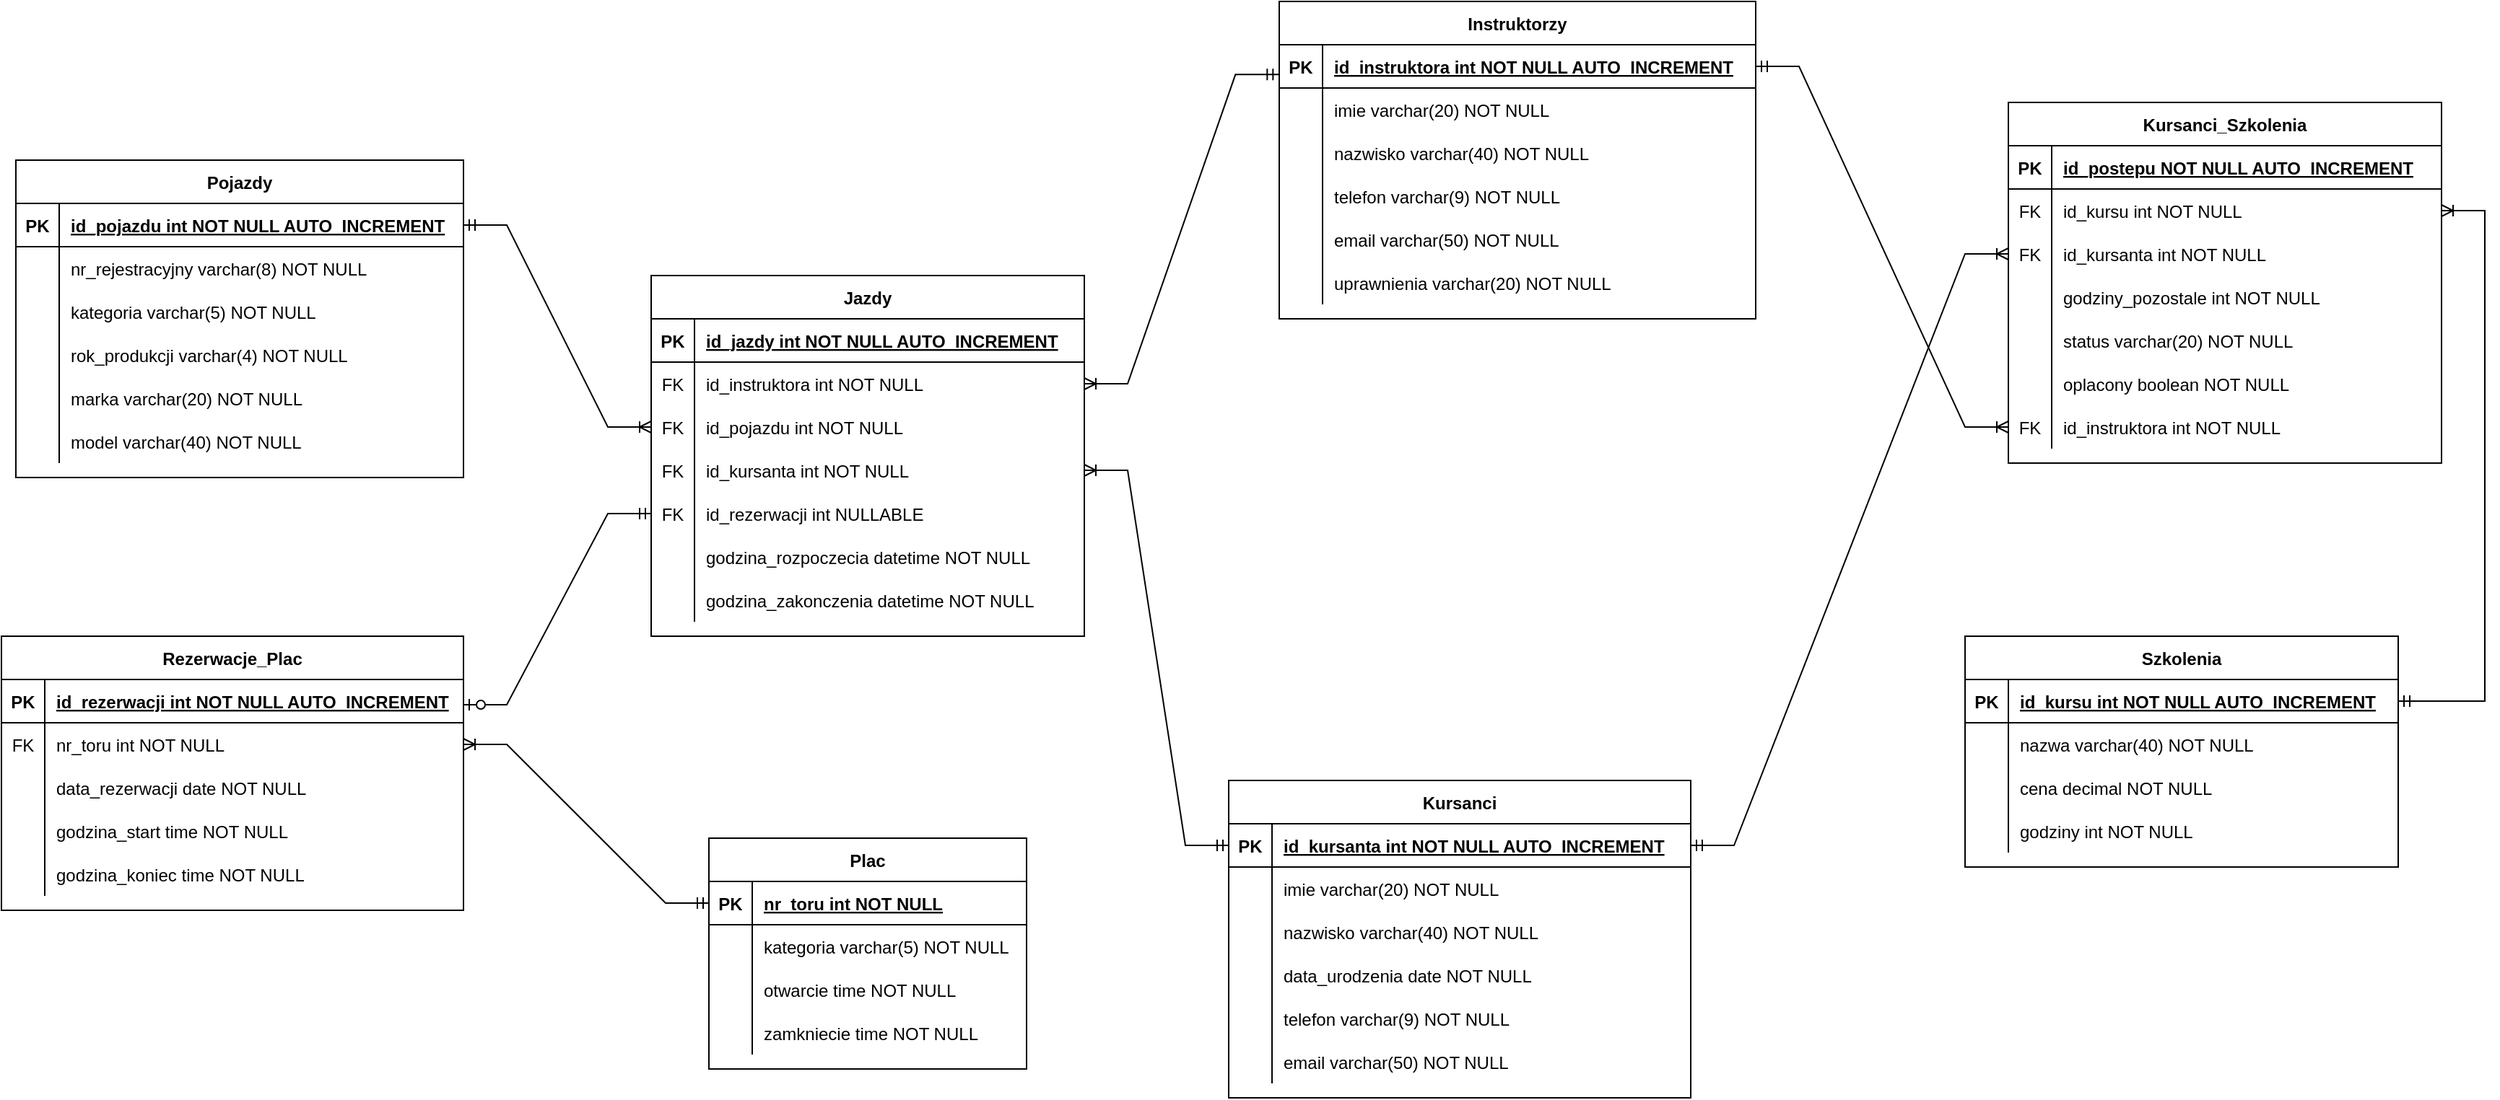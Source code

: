 <mxfile version="24.8.4">
  <diagram id="R2lEEEUBdFMjLlhIrx00" name="Page-1">
    <mxGraphModel dx="1900" dy="558" grid="1" gridSize="10" guides="1" tooltips="1" connect="1" arrows="1" fold="1" page="1" pageScale="1" pageWidth="850" pageHeight="1100" math="0" shadow="0" extFonts="Permanent Marker^https://fonts.googleapis.com/css?family=Permanent+Marker">
      <root>
        <mxCell id="0" />
        <mxCell id="1" parent="0" />
        <mxCell id="C-vyLk0tnHw3VtMMgP7b-23" value="Instruktorzy" style="shape=table;startSize=30;container=1;collapsible=1;childLayout=tableLayout;fixedRows=1;rowLines=0;fontStyle=1;align=center;resizeLast=1;" parent="1" vertex="1">
          <mxGeometry x="235" y="60" width="330" height="220" as="geometry" />
        </mxCell>
        <mxCell id="C-vyLk0tnHw3VtMMgP7b-24" value="" style="shape=partialRectangle;collapsible=0;dropTarget=0;pointerEvents=0;fillColor=none;points=[[0,0.5],[1,0.5]];portConstraint=eastwest;top=0;left=0;right=0;bottom=1;" parent="C-vyLk0tnHw3VtMMgP7b-23" vertex="1">
          <mxGeometry y="30" width="330" height="30" as="geometry" />
        </mxCell>
        <mxCell id="C-vyLk0tnHw3VtMMgP7b-25" value="PK" style="shape=partialRectangle;overflow=hidden;connectable=0;fillColor=none;top=0;left=0;bottom=0;right=0;fontStyle=1;" parent="C-vyLk0tnHw3VtMMgP7b-24" vertex="1">
          <mxGeometry width="30" height="30" as="geometry">
            <mxRectangle width="30" height="30" as="alternateBounds" />
          </mxGeometry>
        </mxCell>
        <mxCell id="C-vyLk0tnHw3VtMMgP7b-26" value="id_instruktora int NOT NULL AUTO_INCREMENT " style="shape=partialRectangle;overflow=hidden;connectable=0;fillColor=none;top=0;left=0;bottom=0;right=0;align=left;spacingLeft=6;fontStyle=5;" parent="C-vyLk0tnHw3VtMMgP7b-24" vertex="1">
          <mxGeometry x="30" width="300" height="30" as="geometry">
            <mxRectangle width="300" height="30" as="alternateBounds" />
          </mxGeometry>
        </mxCell>
        <mxCell id="C-vyLk0tnHw3VtMMgP7b-27" value="" style="shape=partialRectangle;collapsible=0;dropTarget=0;pointerEvents=0;fillColor=none;points=[[0,0.5],[1,0.5]];portConstraint=eastwest;top=0;left=0;right=0;bottom=0;" parent="C-vyLk0tnHw3VtMMgP7b-23" vertex="1">
          <mxGeometry y="60" width="330" height="30" as="geometry" />
        </mxCell>
        <mxCell id="C-vyLk0tnHw3VtMMgP7b-28" value="" style="shape=partialRectangle;overflow=hidden;connectable=0;fillColor=none;top=0;left=0;bottom=0;right=0;" parent="C-vyLk0tnHw3VtMMgP7b-27" vertex="1">
          <mxGeometry width="30" height="30" as="geometry">
            <mxRectangle width="30" height="30" as="alternateBounds" />
          </mxGeometry>
        </mxCell>
        <mxCell id="C-vyLk0tnHw3VtMMgP7b-29" value="imie varchar(20) NOT NULL" style="shape=partialRectangle;overflow=hidden;connectable=0;fillColor=none;top=0;left=0;bottom=0;right=0;align=left;spacingLeft=6;" parent="C-vyLk0tnHw3VtMMgP7b-27" vertex="1">
          <mxGeometry x="30" width="300" height="30" as="geometry">
            <mxRectangle width="300" height="30" as="alternateBounds" />
          </mxGeometry>
        </mxCell>
        <mxCell id="VXs7Pk9CxohiowLtI-xH-1" style="shape=partialRectangle;collapsible=0;dropTarget=0;pointerEvents=0;fillColor=none;points=[[0,0.5],[1,0.5]];portConstraint=eastwest;top=0;left=0;right=0;bottom=0;" parent="C-vyLk0tnHw3VtMMgP7b-23" vertex="1">
          <mxGeometry y="90" width="330" height="30" as="geometry" />
        </mxCell>
        <mxCell id="VXs7Pk9CxohiowLtI-xH-2" style="shape=partialRectangle;overflow=hidden;connectable=0;fillColor=none;top=0;left=0;bottom=0;right=0;" parent="VXs7Pk9CxohiowLtI-xH-1" vertex="1">
          <mxGeometry width="30" height="30" as="geometry">
            <mxRectangle width="30" height="30" as="alternateBounds" />
          </mxGeometry>
        </mxCell>
        <mxCell id="VXs7Pk9CxohiowLtI-xH-3" value="nazwisko varchar(40) NOT NULL" style="shape=partialRectangle;overflow=hidden;connectable=0;fillColor=none;top=0;left=0;bottom=0;right=0;align=left;spacingLeft=6;" parent="VXs7Pk9CxohiowLtI-xH-1" vertex="1">
          <mxGeometry x="30" width="300" height="30" as="geometry">
            <mxRectangle width="300" height="30" as="alternateBounds" />
          </mxGeometry>
        </mxCell>
        <mxCell id="VXs7Pk9CxohiowLtI-xH-4" style="shape=partialRectangle;collapsible=0;dropTarget=0;pointerEvents=0;fillColor=none;points=[[0,0.5],[1,0.5]];portConstraint=eastwest;top=0;left=0;right=0;bottom=0;" parent="C-vyLk0tnHw3VtMMgP7b-23" vertex="1">
          <mxGeometry y="120" width="330" height="30" as="geometry" />
        </mxCell>
        <mxCell id="VXs7Pk9CxohiowLtI-xH-5" style="shape=partialRectangle;overflow=hidden;connectable=0;fillColor=none;top=0;left=0;bottom=0;right=0;" parent="VXs7Pk9CxohiowLtI-xH-4" vertex="1">
          <mxGeometry width="30" height="30" as="geometry">
            <mxRectangle width="30" height="30" as="alternateBounds" />
          </mxGeometry>
        </mxCell>
        <mxCell id="VXs7Pk9CxohiowLtI-xH-6" value="telefon varchar(9) NOT NULL" style="shape=partialRectangle;overflow=hidden;connectable=0;fillColor=none;top=0;left=0;bottom=0;right=0;align=left;spacingLeft=6;" parent="VXs7Pk9CxohiowLtI-xH-4" vertex="1">
          <mxGeometry x="30" width="300" height="30" as="geometry">
            <mxRectangle width="300" height="30" as="alternateBounds" />
          </mxGeometry>
        </mxCell>
        <mxCell id="VXs7Pk9CxohiowLtI-xH-7" style="shape=partialRectangle;collapsible=0;dropTarget=0;pointerEvents=0;fillColor=none;points=[[0,0.5],[1,0.5]];portConstraint=eastwest;top=0;left=0;right=0;bottom=0;" parent="C-vyLk0tnHw3VtMMgP7b-23" vertex="1">
          <mxGeometry y="150" width="330" height="30" as="geometry" />
        </mxCell>
        <mxCell id="VXs7Pk9CxohiowLtI-xH-8" style="shape=partialRectangle;overflow=hidden;connectable=0;fillColor=none;top=0;left=0;bottom=0;right=0;" parent="VXs7Pk9CxohiowLtI-xH-7" vertex="1">
          <mxGeometry width="30" height="30" as="geometry">
            <mxRectangle width="30" height="30" as="alternateBounds" />
          </mxGeometry>
        </mxCell>
        <mxCell id="VXs7Pk9CxohiowLtI-xH-9" value="email varchar(50) NOT NULL" style="shape=partialRectangle;overflow=hidden;connectable=0;fillColor=none;top=0;left=0;bottom=0;right=0;align=left;spacingLeft=6;" parent="VXs7Pk9CxohiowLtI-xH-7" vertex="1">
          <mxGeometry x="30" width="300" height="30" as="geometry">
            <mxRectangle width="300" height="30" as="alternateBounds" />
          </mxGeometry>
        </mxCell>
        <mxCell id="VXs7Pk9CxohiowLtI-xH-10" style="shape=partialRectangle;collapsible=0;dropTarget=0;pointerEvents=0;fillColor=none;points=[[0,0.5],[1,0.5]];portConstraint=eastwest;top=0;left=0;right=0;bottom=0;" parent="C-vyLk0tnHw3VtMMgP7b-23" vertex="1">
          <mxGeometry y="180" width="330" height="30" as="geometry" />
        </mxCell>
        <mxCell id="VXs7Pk9CxohiowLtI-xH-11" style="shape=partialRectangle;overflow=hidden;connectable=0;fillColor=none;top=0;left=0;bottom=0;right=0;" parent="VXs7Pk9CxohiowLtI-xH-10" vertex="1">
          <mxGeometry width="30" height="30" as="geometry">
            <mxRectangle width="30" height="30" as="alternateBounds" />
          </mxGeometry>
        </mxCell>
        <mxCell id="VXs7Pk9CxohiowLtI-xH-12" value="uprawnienia varchar(20) NOT NULL" style="shape=partialRectangle;overflow=hidden;connectable=0;fillColor=none;top=0;left=0;bottom=0;right=0;align=left;spacingLeft=6;" parent="VXs7Pk9CxohiowLtI-xH-10" vertex="1">
          <mxGeometry x="30" width="300" height="30" as="geometry">
            <mxRectangle width="300" height="30" as="alternateBounds" />
          </mxGeometry>
        </mxCell>
        <mxCell id="VXs7Pk9CxohiowLtI-xH-16" value="Kursanci" style="shape=table;startSize=30;container=1;collapsible=1;childLayout=tableLayout;fixedRows=1;rowLines=0;fontStyle=1;align=center;resizeLast=1;" parent="1" vertex="1">
          <mxGeometry x="200" y="600" width="320" height="220" as="geometry" />
        </mxCell>
        <mxCell id="VXs7Pk9CxohiowLtI-xH-17" value="" style="shape=partialRectangle;collapsible=0;dropTarget=0;pointerEvents=0;fillColor=none;points=[[0,0.5],[1,0.5]];portConstraint=eastwest;top=0;left=0;right=0;bottom=1;" parent="VXs7Pk9CxohiowLtI-xH-16" vertex="1">
          <mxGeometry y="30" width="320" height="30" as="geometry" />
        </mxCell>
        <mxCell id="VXs7Pk9CxohiowLtI-xH-18" value="PK" style="shape=partialRectangle;overflow=hidden;connectable=0;fillColor=none;top=0;left=0;bottom=0;right=0;fontStyle=1;" parent="VXs7Pk9CxohiowLtI-xH-17" vertex="1">
          <mxGeometry width="30" height="30" as="geometry">
            <mxRectangle width="30" height="30" as="alternateBounds" />
          </mxGeometry>
        </mxCell>
        <mxCell id="VXs7Pk9CxohiowLtI-xH-19" value="id_kursanta int NOT NULL AUTO_INCREMENT " style="shape=partialRectangle;overflow=hidden;connectable=0;fillColor=none;top=0;left=0;bottom=0;right=0;align=left;spacingLeft=6;fontStyle=5;" parent="VXs7Pk9CxohiowLtI-xH-17" vertex="1">
          <mxGeometry x="30" width="290" height="30" as="geometry">
            <mxRectangle width="290" height="30" as="alternateBounds" />
          </mxGeometry>
        </mxCell>
        <mxCell id="VXs7Pk9CxohiowLtI-xH-20" value="" style="shape=partialRectangle;collapsible=0;dropTarget=0;pointerEvents=0;fillColor=none;points=[[0,0.5],[1,0.5]];portConstraint=eastwest;top=0;left=0;right=0;bottom=0;" parent="VXs7Pk9CxohiowLtI-xH-16" vertex="1">
          <mxGeometry y="60" width="320" height="30" as="geometry" />
        </mxCell>
        <mxCell id="VXs7Pk9CxohiowLtI-xH-21" value="" style="shape=partialRectangle;overflow=hidden;connectable=0;fillColor=none;top=0;left=0;bottom=0;right=0;" parent="VXs7Pk9CxohiowLtI-xH-20" vertex="1">
          <mxGeometry width="30" height="30" as="geometry">
            <mxRectangle width="30" height="30" as="alternateBounds" />
          </mxGeometry>
        </mxCell>
        <mxCell id="VXs7Pk9CxohiowLtI-xH-22" value="imie varchar(20) NOT NULL" style="shape=partialRectangle;overflow=hidden;connectable=0;fillColor=none;top=0;left=0;bottom=0;right=0;align=left;spacingLeft=6;" parent="VXs7Pk9CxohiowLtI-xH-20" vertex="1">
          <mxGeometry x="30" width="290" height="30" as="geometry">
            <mxRectangle width="290" height="30" as="alternateBounds" />
          </mxGeometry>
        </mxCell>
        <mxCell id="VXs7Pk9CxohiowLtI-xH-23" style="shape=partialRectangle;collapsible=0;dropTarget=0;pointerEvents=0;fillColor=none;points=[[0,0.5],[1,0.5]];portConstraint=eastwest;top=0;left=0;right=0;bottom=0;" parent="VXs7Pk9CxohiowLtI-xH-16" vertex="1">
          <mxGeometry y="90" width="320" height="30" as="geometry" />
        </mxCell>
        <mxCell id="VXs7Pk9CxohiowLtI-xH-24" style="shape=partialRectangle;overflow=hidden;connectable=0;fillColor=none;top=0;left=0;bottom=0;right=0;" parent="VXs7Pk9CxohiowLtI-xH-23" vertex="1">
          <mxGeometry width="30" height="30" as="geometry">
            <mxRectangle width="30" height="30" as="alternateBounds" />
          </mxGeometry>
        </mxCell>
        <mxCell id="VXs7Pk9CxohiowLtI-xH-25" value="nazwisko varchar(40) NOT NULL" style="shape=partialRectangle;overflow=hidden;connectable=0;fillColor=none;top=0;left=0;bottom=0;right=0;align=left;spacingLeft=6;" parent="VXs7Pk9CxohiowLtI-xH-23" vertex="1">
          <mxGeometry x="30" width="290" height="30" as="geometry">
            <mxRectangle width="290" height="30" as="alternateBounds" />
          </mxGeometry>
        </mxCell>
        <mxCell id="VXs7Pk9CxohiowLtI-xH-26" style="shape=partialRectangle;collapsible=0;dropTarget=0;pointerEvents=0;fillColor=none;points=[[0,0.5],[1,0.5]];portConstraint=eastwest;top=0;left=0;right=0;bottom=0;" parent="VXs7Pk9CxohiowLtI-xH-16" vertex="1">
          <mxGeometry y="120" width="320" height="30" as="geometry" />
        </mxCell>
        <mxCell id="VXs7Pk9CxohiowLtI-xH-27" style="shape=partialRectangle;overflow=hidden;connectable=0;fillColor=none;top=0;left=0;bottom=0;right=0;" parent="VXs7Pk9CxohiowLtI-xH-26" vertex="1">
          <mxGeometry width="30" height="30" as="geometry">
            <mxRectangle width="30" height="30" as="alternateBounds" />
          </mxGeometry>
        </mxCell>
        <mxCell id="VXs7Pk9CxohiowLtI-xH-28" value="data_urodzenia date NOT NULL" style="shape=partialRectangle;overflow=hidden;connectable=0;fillColor=none;top=0;left=0;bottom=0;right=0;align=left;spacingLeft=6;" parent="VXs7Pk9CxohiowLtI-xH-26" vertex="1">
          <mxGeometry x="30" width="290" height="30" as="geometry">
            <mxRectangle width="290" height="30" as="alternateBounds" />
          </mxGeometry>
        </mxCell>
        <mxCell id="VXs7Pk9CxohiowLtI-xH-29" style="shape=partialRectangle;collapsible=0;dropTarget=0;pointerEvents=0;fillColor=none;points=[[0,0.5],[1,0.5]];portConstraint=eastwest;top=0;left=0;right=0;bottom=0;" parent="VXs7Pk9CxohiowLtI-xH-16" vertex="1">
          <mxGeometry y="150" width="320" height="30" as="geometry" />
        </mxCell>
        <mxCell id="VXs7Pk9CxohiowLtI-xH-30" style="shape=partialRectangle;overflow=hidden;connectable=0;fillColor=none;top=0;left=0;bottom=0;right=0;" parent="VXs7Pk9CxohiowLtI-xH-29" vertex="1">
          <mxGeometry width="30" height="30" as="geometry">
            <mxRectangle width="30" height="30" as="alternateBounds" />
          </mxGeometry>
        </mxCell>
        <mxCell id="VXs7Pk9CxohiowLtI-xH-31" value="telefon varchar(9) NOT NULL" style="shape=partialRectangle;overflow=hidden;connectable=0;fillColor=none;top=0;left=0;bottom=0;right=0;align=left;spacingLeft=6;" parent="VXs7Pk9CxohiowLtI-xH-29" vertex="1">
          <mxGeometry x="30" width="290" height="30" as="geometry">
            <mxRectangle width="290" height="30" as="alternateBounds" />
          </mxGeometry>
        </mxCell>
        <mxCell id="VXs7Pk9CxohiowLtI-xH-32" style="shape=partialRectangle;collapsible=0;dropTarget=0;pointerEvents=0;fillColor=none;points=[[0,0.5],[1,0.5]];portConstraint=eastwest;top=0;left=0;right=0;bottom=0;" parent="VXs7Pk9CxohiowLtI-xH-16" vertex="1">
          <mxGeometry y="180" width="320" height="30" as="geometry" />
        </mxCell>
        <mxCell id="VXs7Pk9CxohiowLtI-xH-33" style="shape=partialRectangle;overflow=hidden;connectable=0;fillColor=none;top=0;left=0;bottom=0;right=0;" parent="VXs7Pk9CxohiowLtI-xH-32" vertex="1">
          <mxGeometry width="30" height="30" as="geometry">
            <mxRectangle width="30" height="30" as="alternateBounds" />
          </mxGeometry>
        </mxCell>
        <mxCell id="VXs7Pk9CxohiowLtI-xH-34" value="email varchar(50) NOT NULL" style="shape=partialRectangle;overflow=hidden;connectable=0;fillColor=none;top=0;left=0;bottom=0;right=0;align=left;spacingLeft=6;" parent="VXs7Pk9CxohiowLtI-xH-32" vertex="1">
          <mxGeometry x="30" width="290" height="30" as="geometry">
            <mxRectangle width="290" height="30" as="alternateBounds" />
          </mxGeometry>
        </mxCell>
        <mxCell id="VXs7Pk9CxohiowLtI-xH-35" value="Pojazdy" style="shape=table;startSize=30;container=1;collapsible=1;childLayout=tableLayout;fixedRows=1;rowLines=0;fontStyle=1;align=center;resizeLast=1;" parent="1" vertex="1">
          <mxGeometry x="-640" y="170" width="310" height="220" as="geometry" />
        </mxCell>
        <mxCell id="VXs7Pk9CxohiowLtI-xH-36" value="" style="shape=partialRectangle;collapsible=0;dropTarget=0;pointerEvents=0;fillColor=none;points=[[0,0.5],[1,0.5]];portConstraint=eastwest;top=0;left=0;right=0;bottom=1;" parent="VXs7Pk9CxohiowLtI-xH-35" vertex="1">
          <mxGeometry y="30" width="310" height="30" as="geometry" />
        </mxCell>
        <mxCell id="VXs7Pk9CxohiowLtI-xH-37" value="PK" style="shape=partialRectangle;overflow=hidden;connectable=0;fillColor=none;top=0;left=0;bottom=0;right=0;fontStyle=1;" parent="VXs7Pk9CxohiowLtI-xH-36" vertex="1">
          <mxGeometry width="30" height="30" as="geometry">
            <mxRectangle width="30" height="30" as="alternateBounds" />
          </mxGeometry>
        </mxCell>
        <mxCell id="VXs7Pk9CxohiowLtI-xH-38" value="id_pojazdu int NOT NULL AUTO_INCREMENT " style="shape=partialRectangle;overflow=hidden;connectable=0;fillColor=none;top=0;left=0;bottom=0;right=0;align=left;spacingLeft=6;fontStyle=5;" parent="VXs7Pk9CxohiowLtI-xH-36" vertex="1">
          <mxGeometry x="30" width="280" height="30" as="geometry">
            <mxRectangle width="280" height="30" as="alternateBounds" />
          </mxGeometry>
        </mxCell>
        <mxCell id="VXs7Pk9CxohiowLtI-xH-39" value="" style="shape=partialRectangle;collapsible=0;dropTarget=0;pointerEvents=0;fillColor=none;points=[[0,0.5],[1,0.5]];portConstraint=eastwest;top=0;left=0;right=0;bottom=0;" parent="VXs7Pk9CxohiowLtI-xH-35" vertex="1">
          <mxGeometry y="60" width="310" height="30" as="geometry" />
        </mxCell>
        <mxCell id="VXs7Pk9CxohiowLtI-xH-40" value="" style="shape=partialRectangle;overflow=hidden;connectable=0;fillColor=none;top=0;left=0;bottom=0;right=0;" parent="VXs7Pk9CxohiowLtI-xH-39" vertex="1">
          <mxGeometry width="30" height="30" as="geometry">
            <mxRectangle width="30" height="30" as="alternateBounds" />
          </mxGeometry>
        </mxCell>
        <mxCell id="VXs7Pk9CxohiowLtI-xH-41" value="nr_rejestracyjny varchar(8) NOT NULL" style="shape=partialRectangle;overflow=hidden;connectable=0;fillColor=none;top=0;left=0;bottom=0;right=0;align=left;spacingLeft=6;" parent="VXs7Pk9CxohiowLtI-xH-39" vertex="1">
          <mxGeometry x="30" width="280" height="30" as="geometry">
            <mxRectangle width="280" height="30" as="alternateBounds" />
          </mxGeometry>
        </mxCell>
        <mxCell id="VXs7Pk9CxohiowLtI-xH-42" style="shape=partialRectangle;collapsible=0;dropTarget=0;pointerEvents=0;fillColor=none;points=[[0,0.5],[1,0.5]];portConstraint=eastwest;top=0;left=0;right=0;bottom=0;" parent="VXs7Pk9CxohiowLtI-xH-35" vertex="1">
          <mxGeometry y="90" width="310" height="30" as="geometry" />
        </mxCell>
        <mxCell id="VXs7Pk9CxohiowLtI-xH-43" style="shape=partialRectangle;overflow=hidden;connectable=0;fillColor=none;top=0;left=0;bottom=0;right=0;" parent="VXs7Pk9CxohiowLtI-xH-42" vertex="1">
          <mxGeometry width="30" height="30" as="geometry">
            <mxRectangle width="30" height="30" as="alternateBounds" />
          </mxGeometry>
        </mxCell>
        <mxCell id="VXs7Pk9CxohiowLtI-xH-44" value="kategoria varchar(5) NOT NULL" style="shape=partialRectangle;overflow=hidden;connectable=0;fillColor=none;top=0;left=0;bottom=0;right=0;align=left;spacingLeft=6;" parent="VXs7Pk9CxohiowLtI-xH-42" vertex="1">
          <mxGeometry x="30" width="280" height="30" as="geometry">
            <mxRectangle width="280" height="30" as="alternateBounds" />
          </mxGeometry>
        </mxCell>
        <mxCell id="VXs7Pk9CxohiowLtI-xH-45" style="shape=partialRectangle;collapsible=0;dropTarget=0;pointerEvents=0;fillColor=none;points=[[0,0.5],[1,0.5]];portConstraint=eastwest;top=0;left=0;right=0;bottom=0;" parent="VXs7Pk9CxohiowLtI-xH-35" vertex="1">
          <mxGeometry y="120" width="310" height="30" as="geometry" />
        </mxCell>
        <mxCell id="VXs7Pk9CxohiowLtI-xH-46" style="shape=partialRectangle;overflow=hidden;connectable=0;fillColor=none;top=0;left=0;bottom=0;right=0;" parent="VXs7Pk9CxohiowLtI-xH-45" vertex="1">
          <mxGeometry width="30" height="30" as="geometry">
            <mxRectangle width="30" height="30" as="alternateBounds" />
          </mxGeometry>
        </mxCell>
        <mxCell id="VXs7Pk9CxohiowLtI-xH-47" value="rok_produkcji varchar(4) NOT NULL" style="shape=partialRectangle;overflow=hidden;connectable=0;fillColor=none;top=0;left=0;bottom=0;right=0;align=left;spacingLeft=6;" parent="VXs7Pk9CxohiowLtI-xH-45" vertex="1">
          <mxGeometry x="30" width="280" height="30" as="geometry">
            <mxRectangle width="280" height="30" as="alternateBounds" />
          </mxGeometry>
        </mxCell>
        <mxCell id="VXs7Pk9CxohiowLtI-xH-48" style="shape=partialRectangle;collapsible=0;dropTarget=0;pointerEvents=0;fillColor=none;points=[[0,0.5],[1,0.5]];portConstraint=eastwest;top=0;left=0;right=0;bottom=0;" parent="VXs7Pk9CxohiowLtI-xH-35" vertex="1">
          <mxGeometry y="150" width="310" height="30" as="geometry" />
        </mxCell>
        <mxCell id="VXs7Pk9CxohiowLtI-xH-49" style="shape=partialRectangle;overflow=hidden;connectable=0;fillColor=none;top=0;left=0;bottom=0;right=0;" parent="VXs7Pk9CxohiowLtI-xH-48" vertex="1">
          <mxGeometry width="30" height="30" as="geometry">
            <mxRectangle width="30" height="30" as="alternateBounds" />
          </mxGeometry>
        </mxCell>
        <mxCell id="VXs7Pk9CxohiowLtI-xH-50" value="marka varchar(20) NOT NULL" style="shape=partialRectangle;overflow=hidden;connectable=0;fillColor=none;top=0;left=0;bottom=0;right=0;align=left;spacingLeft=6;" parent="VXs7Pk9CxohiowLtI-xH-48" vertex="1">
          <mxGeometry x="30" width="280" height="30" as="geometry">
            <mxRectangle width="280" height="30" as="alternateBounds" />
          </mxGeometry>
        </mxCell>
        <mxCell id="VXs7Pk9CxohiowLtI-xH-51" style="shape=partialRectangle;collapsible=0;dropTarget=0;pointerEvents=0;fillColor=none;points=[[0,0.5],[1,0.5]];portConstraint=eastwest;top=0;left=0;right=0;bottom=0;" parent="VXs7Pk9CxohiowLtI-xH-35" vertex="1">
          <mxGeometry y="180" width="310" height="30" as="geometry" />
        </mxCell>
        <mxCell id="VXs7Pk9CxohiowLtI-xH-52" style="shape=partialRectangle;overflow=hidden;connectable=0;fillColor=none;top=0;left=0;bottom=0;right=0;" parent="VXs7Pk9CxohiowLtI-xH-51" vertex="1">
          <mxGeometry width="30" height="30" as="geometry">
            <mxRectangle width="30" height="30" as="alternateBounds" />
          </mxGeometry>
        </mxCell>
        <mxCell id="VXs7Pk9CxohiowLtI-xH-53" value="model varchar(40) NOT NULL" style="shape=partialRectangle;overflow=hidden;connectable=0;fillColor=none;top=0;left=0;bottom=0;right=0;align=left;spacingLeft=6;" parent="VXs7Pk9CxohiowLtI-xH-51" vertex="1">
          <mxGeometry x="30" width="280" height="30" as="geometry">
            <mxRectangle width="280" height="30" as="alternateBounds" />
          </mxGeometry>
        </mxCell>
        <mxCell id="VXs7Pk9CxohiowLtI-xH-54" value="Plac" style="shape=table;startSize=30;container=1;collapsible=1;childLayout=tableLayout;fixedRows=1;rowLines=0;fontStyle=1;align=center;resizeLast=1;" parent="1" vertex="1">
          <mxGeometry x="-160" y="640" width="220" height="160" as="geometry" />
        </mxCell>
        <mxCell id="VXs7Pk9CxohiowLtI-xH-55" value="" style="shape=partialRectangle;collapsible=0;dropTarget=0;pointerEvents=0;fillColor=none;points=[[0,0.5],[1,0.5]];portConstraint=eastwest;top=0;left=0;right=0;bottom=1;" parent="VXs7Pk9CxohiowLtI-xH-54" vertex="1">
          <mxGeometry y="30" width="220" height="30" as="geometry" />
        </mxCell>
        <mxCell id="VXs7Pk9CxohiowLtI-xH-56" value="PK" style="shape=partialRectangle;overflow=hidden;connectable=0;fillColor=none;top=0;left=0;bottom=0;right=0;fontStyle=1;" parent="VXs7Pk9CxohiowLtI-xH-55" vertex="1">
          <mxGeometry width="30" height="30" as="geometry">
            <mxRectangle width="30" height="30" as="alternateBounds" />
          </mxGeometry>
        </mxCell>
        <mxCell id="VXs7Pk9CxohiowLtI-xH-57" value="nr_toru int NOT NULL" style="shape=partialRectangle;overflow=hidden;connectable=0;fillColor=none;top=0;left=0;bottom=0;right=0;align=left;spacingLeft=6;fontStyle=5;" parent="VXs7Pk9CxohiowLtI-xH-55" vertex="1">
          <mxGeometry x="30" width="190" height="30" as="geometry">
            <mxRectangle width="190" height="30" as="alternateBounds" />
          </mxGeometry>
        </mxCell>
        <mxCell id="VXs7Pk9CxohiowLtI-xH-58" value="" style="shape=partialRectangle;collapsible=0;dropTarget=0;pointerEvents=0;fillColor=none;points=[[0,0.5],[1,0.5]];portConstraint=eastwest;top=0;left=0;right=0;bottom=0;" parent="VXs7Pk9CxohiowLtI-xH-54" vertex="1">
          <mxGeometry y="60" width="220" height="30" as="geometry" />
        </mxCell>
        <mxCell id="VXs7Pk9CxohiowLtI-xH-59" value="" style="shape=partialRectangle;overflow=hidden;connectable=0;fillColor=none;top=0;left=0;bottom=0;right=0;" parent="VXs7Pk9CxohiowLtI-xH-58" vertex="1">
          <mxGeometry width="30" height="30" as="geometry">
            <mxRectangle width="30" height="30" as="alternateBounds" />
          </mxGeometry>
        </mxCell>
        <mxCell id="VXs7Pk9CxohiowLtI-xH-60" value="kategoria varchar(5) NOT NULL" style="shape=partialRectangle;overflow=hidden;connectable=0;fillColor=none;top=0;left=0;bottom=0;right=0;align=left;spacingLeft=6;" parent="VXs7Pk9CxohiowLtI-xH-58" vertex="1">
          <mxGeometry x="30" width="190" height="30" as="geometry">
            <mxRectangle width="190" height="30" as="alternateBounds" />
          </mxGeometry>
        </mxCell>
        <mxCell id="VXs7Pk9CxohiowLtI-xH-61" style="shape=partialRectangle;collapsible=0;dropTarget=0;pointerEvents=0;fillColor=none;points=[[0,0.5],[1,0.5]];portConstraint=eastwest;top=0;left=0;right=0;bottom=0;" parent="VXs7Pk9CxohiowLtI-xH-54" vertex="1">
          <mxGeometry y="90" width="220" height="30" as="geometry" />
        </mxCell>
        <mxCell id="VXs7Pk9CxohiowLtI-xH-62" style="shape=partialRectangle;overflow=hidden;connectable=0;fillColor=none;top=0;left=0;bottom=0;right=0;" parent="VXs7Pk9CxohiowLtI-xH-61" vertex="1">
          <mxGeometry width="30" height="30" as="geometry">
            <mxRectangle width="30" height="30" as="alternateBounds" />
          </mxGeometry>
        </mxCell>
        <mxCell id="VXs7Pk9CxohiowLtI-xH-63" value="otwarcie time NOT NULL" style="shape=partialRectangle;overflow=hidden;connectable=0;fillColor=none;top=0;left=0;bottom=0;right=0;align=left;spacingLeft=6;" parent="VXs7Pk9CxohiowLtI-xH-61" vertex="1">
          <mxGeometry x="30" width="190" height="30" as="geometry">
            <mxRectangle width="190" height="30" as="alternateBounds" />
          </mxGeometry>
        </mxCell>
        <mxCell id="VXs7Pk9CxohiowLtI-xH-64" style="shape=partialRectangle;collapsible=0;dropTarget=0;pointerEvents=0;fillColor=none;points=[[0,0.5],[1,0.5]];portConstraint=eastwest;top=0;left=0;right=0;bottom=0;" parent="VXs7Pk9CxohiowLtI-xH-54" vertex="1">
          <mxGeometry y="120" width="220" height="30" as="geometry" />
        </mxCell>
        <mxCell id="VXs7Pk9CxohiowLtI-xH-65" style="shape=partialRectangle;overflow=hidden;connectable=0;fillColor=none;top=0;left=0;bottom=0;right=0;" parent="VXs7Pk9CxohiowLtI-xH-64" vertex="1">
          <mxGeometry width="30" height="30" as="geometry">
            <mxRectangle width="30" height="30" as="alternateBounds" />
          </mxGeometry>
        </mxCell>
        <mxCell id="VXs7Pk9CxohiowLtI-xH-66" value="zamkniecie time NOT NULL" style="shape=partialRectangle;overflow=hidden;connectable=0;fillColor=none;top=0;left=0;bottom=0;right=0;align=left;spacingLeft=6;" parent="VXs7Pk9CxohiowLtI-xH-64" vertex="1">
          <mxGeometry x="30" width="190" height="30" as="geometry">
            <mxRectangle width="190" height="30" as="alternateBounds" />
          </mxGeometry>
        </mxCell>
        <mxCell id="VXs7Pk9CxohiowLtI-xH-73" value="Szkolenia" style="shape=table;startSize=30;container=1;collapsible=1;childLayout=tableLayout;fixedRows=1;rowLines=0;fontStyle=1;align=center;resizeLast=1;" parent="1" vertex="1">
          <mxGeometry x="710" y="500" width="300" height="160" as="geometry" />
        </mxCell>
        <mxCell id="VXs7Pk9CxohiowLtI-xH-74" value="" style="shape=partialRectangle;collapsible=0;dropTarget=0;pointerEvents=0;fillColor=none;points=[[0,0.5],[1,0.5]];portConstraint=eastwest;top=0;left=0;right=0;bottom=1;" parent="VXs7Pk9CxohiowLtI-xH-73" vertex="1">
          <mxGeometry y="30" width="300" height="30" as="geometry" />
        </mxCell>
        <mxCell id="VXs7Pk9CxohiowLtI-xH-75" value="PK" style="shape=partialRectangle;overflow=hidden;connectable=0;fillColor=none;top=0;left=0;bottom=0;right=0;fontStyle=1;" parent="VXs7Pk9CxohiowLtI-xH-74" vertex="1">
          <mxGeometry width="30" height="30" as="geometry">
            <mxRectangle width="30" height="30" as="alternateBounds" />
          </mxGeometry>
        </mxCell>
        <mxCell id="VXs7Pk9CxohiowLtI-xH-76" value="id_kursu int NOT NULL AUTO_INCREMENT" style="shape=partialRectangle;overflow=hidden;connectable=0;fillColor=none;top=0;left=0;bottom=0;right=0;align=left;spacingLeft=6;fontStyle=5;" parent="VXs7Pk9CxohiowLtI-xH-74" vertex="1">
          <mxGeometry x="30" width="270" height="30" as="geometry">
            <mxRectangle width="270" height="30" as="alternateBounds" />
          </mxGeometry>
        </mxCell>
        <mxCell id="D4XUeP-7N9OhwexnbkrB-1" value="" style="shape=partialRectangle;collapsible=0;dropTarget=0;pointerEvents=0;fillColor=none;points=[[0,0.5],[1,0.5]];portConstraint=eastwest;top=0;left=0;right=0;bottom=0;" parent="VXs7Pk9CxohiowLtI-xH-73" vertex="1">
          <mxGeometry y="60" width="300" height="30" as="geometry" />
        </mxCell>
        <mxCell id="D4XUeP-7N9OhwexnbkrB-2" value="" style="shape=partialRectangle;overflow=hidden;connectable=0;fillColor=none;top=0;left=0;bottom=0;right=0;" parent="D4XUeP-7N9OhwexnbkrB-1" vertex="1">
          <mxGeometry width="30" height="30" as="geometry">
            <mxRectangle width="30" height="30" as="alternateBounds" />
          </mxGeometry>
        </mxCell>
        <mxCell id="D4XUeP-7N9OhwexnbkrB-3" value="nazwa varchar(40) NOT NULL" style="shape=partialRectangle;overflow=hidden;connectable=0;fillColor=none;top=0;left=0;bottom=0;right=0;align=left;spacingLeft=6;" parent="D4XUeP-7N9OhwexnbkrB-1" vertex="1">
          <mxGeometry x="30" width="270" height="30" as="geometry">
            <mxRectangle width="270" height="30" as="alternateBounds" />
          </mxGeometry>
        </mxCell>
        <mxCell id="VXs7Pk9CxohiowLtI-xH-80" style="shape=partialRectangle;collapsible=0;dropTarget=0;pointerEvents=0;fillColor=none;points=[[0,0.5],[1,0.5]];portConstraint=eastwest;top=0;left=0;right=0;bottom=0;" parent="VXs7Pk9CxohiowLtI-xH-73" vertex="1">
          <mxGeometry y="90" width="300" height="30" as="geometry" />
        </mxCell>
        <mxCell id="VXs7Pk9CxohiowLtI-xH-81" style="shape=partialRectangle;overflow=hidden;connectable=0;fillColor=none;top=0;left=0;bottom=0;right=0;" parent="VXs7Pk9CxohiowLtI-xH-80" vertex="1">
          <mxGeometry width="30" height="30" as="geometry">
            <mxRectangle width="30" height="30" as="alternateBounds" />
          </mxGeometry>
        </mxCell>
        <mxCell id="VXs7Pk9CxohiowLtI-xH-82" value="cena decimal NOT NULL" style="shape=partialRectangle;overflow=hidden;connectable=0;fillColor=none;top=0;left=0;bottom=0;right=0;align=left;spacingLeft=6;" parent="VXs7Pk9CxohiowLtI-xH-80" vertex="1">
          <mxGeometry x="30" width="270" height="30" as="geometry">
            <mxRectangle width="270" height="30" as="alternateBounds" />
          </mxGeometry>
        </mxCell>
        <mxCell id="VXs7Pk9CxohiowLtI-xH-83" style="shape=partialRectangle;collapsible=0;dropTarget=0;pointerEvents=0;fillColor=none;points=[[0,0.5],[1,0.5]];portConstraint=eastwest;top=0;left=0;right=0;bottom=0;" parent="VXs7Pk9CxohiowLtI-xH-73" vertex="1">
          <mxGeometry y="120" width="300" height="30" as="geometry" />
        </mxCell>
        <mxCell id="VXs7Pk9CxohiowLtI-xH-84" style="shape=partialRectangle;overflow=hidden;connectable=0;fillColor=none;top=0;left=0;bottom=0;right=0;" parent="VXs7Pk9CxohiowLtI-xH-83" vertex="1">
          <mxGeometry width="30" height="30" as="geometry">
            <mxRectangle width="30" height="30" as="alternateBounds" />
          </mxGeometry>
        </mxCell>
        <mxCell id="VXs7Pk9CxohiowLtI-xH-85" value="godziny int NOT NULL" style="shape=partialRectangle;overflow=hidden;connectable=0;fillColor=none;top=0;left=0;bottom=0;right=0;align=left;spacingLeft=6;" parent="VXs7Pk9CxohiowLtI-xH-83" vertex="1">
          <mxGeometry x="30" width="270" height="30" as="geometry">
            <mxRectangle width="270" height="30" as="alternateBounds" />
          </mxGeometry>
        </mxCell>
        <mxCell id="VXs7Pk9CxohiowLtI-xH-133" value="Rezerwacje_Plac" style="shape=table;startSize=30;container=1;collapsible=1;childLayout=tableLayout;fixedRows=1;rowLines=0;fontStyle=1;align=center;resizeLast=1;" parent="1" vertex="1">
          <mxGeometry x="-650" y="500" width="320" height="190" as="geometry" />
        </mxCell>
        <mxCell id="VXs7Pk9CxohiowLtI-xH-134" value="" style="shape=partialRectangle;collapsible=0;dropTarget=0;pointerEvents=0;fillColor=none;points=[[0,0.5],[1,0.5]];portConstraint=eastwest;top=0;left=0;right=0;bottom=1;" parent="VXs7Pk9CxohiowLtI-xH-133" vertex="1">
          <mxGeometry y="30" width="320" height="30" as="geometry" />
        </mxCell>
        <mxCell id="VXs7Pk9CxohiowLtI-xH-135" value="PK" style="shape=partialRectangle;overflow=hidden;connectable=0;fillColor=none;top=0;left=0;bottom=0;right=0;fontStyle=1;" parent="VXs7Pk9CxohiowLtI-xH-134" vertex="1">
          <mxGeometry width="30" height="30" as="geometry">
            <mxRectangle width="30" height="30" as="alternateBounds" />
          </mxGeometry>
        </mxCell>
        <mxCell id="VXs7Pk9CxohiowLtI-xH-136" value="id_rezerwacji int NOT NULL AUTO_INCREMENT " style="shape=partialRectangle;overflow=hidden;connectable=0;fillColor=none;top=0;left=0;bottom=0;right=0;align=left;spacingLeft=6;fontStyle=5;" parent="VXs7Pk9CxohiowLtI-xH-134" vertex="1">
          <mxGeometry x="30" width="290" height="30" as="geometry">
            <mxRectangle width="290" height="30" as="alternateBounds" />
          </mxGeometry>
        </mxCell>
        <mxCell id="VXs7Pk9CxohiowLtI-xH-137" value="" style="shape=partialRectangle;collapsible=0;dropTarget=0;pointerEvents=0;fillColor=none;points=[[0,0.5],[1,0.5]];portConstraint=eastwest;top=0;left=0;right=0;bottom=0;" parent="VXs7Pk9CxohiowLtI-xH-133" vertex="1">
          <mxGeometry y="60" width="320" height="30" as="geometry" />
        </mxCell>
        <mxCell id="VXs7Pk9CxohiowLtI-xH-138" value="FK" style="shape=partialRectangle;overflow=hidden;connectable=0;fillColor=none;top=0;left=0;bottom=0;right=0;" parent="VXs7Pk9CxohiowLtI-xH-137" vertex="1">
          <mxGeometry width="30" height="30" as="geometry">
            <mxRectangle width="30" height="30" as="alternateBounds" />
          </mxGeometry>
        </mxCell>
        <mxCell id="VXs7Pk9CxohiowLtI-xH-139" value="nr_toru int NOT NULL" style="shape=partialRectangle;overflow=hidden;connectable=0;fillColor=none;top=0;left=0;bottom=0;right=0;align=left;spacingLeft=6;" parent="VXs7Pk9CxohiowLtI-xH-137" vertex="1">
          <mxGeometry x="30" width="290" height="30" as="geometry">
            <mxRectangle width="290" height="30" as="alternateBounds" />
          </mxGeometry>
        </mxCell>
        <mxCell id="VXs7Pk9CxohiowLtI-xH-140" style="shape=partialRectangle;collapsible=0;dropTarget=0;pointerEvents=0;fillColor=none;points=[[0,0.5],[1,0.5]];portConstraint=eastwest;top=0;left=0;right=0;bottom=0;" parent="VXs7Pk9CxohiowLtI-xH-133" vertex="1">
          <mxGeometry y="90" width="320" height="30" as="geometry" />
        </mxCell>
        <mxCell id="VXs7Pk9CxohiowLtI-xH-141" style="shape=partialRectangle;overflow=hidden;connectable=0;fillColor=none;top=0;left=0;bottom=0;right=0;" parent="VXs7Pk9CxohiowLtI-xH-140" vertex="1">
          <mxGeometry width="30" height="30" as="geometry">
            <mxRectangle width="30" height="30" as="alternateBounds" />
          </mxGeometry>
        </mxCell>
        <mxCell id="VXs7Pk9CxohiowLtI-xH-142" value="data_rezerwacji date NOT NULL" style="shape=partialRectangle;overflow=hidden;connectable=0;fillColor=none;top=0;left=0;bottom=0;right=0;align=left;spacingLeft=6;" parent="VXs7Pk9CxohiowLtI-xH-140" vertex="1">
          <mxGeometry x="30" width="290" height="30" as="geometry">
            <mxRectangle width="290" height="30" as="alternateBounds" />
          </mxGeometry>
        </mxCell>
        <mxCell id="VXs7Pk9CxohiowLtI-xH-143" style="shape=partialRectangle;collapsible=0;dropTarget=0;pointerEvents=0;fillColor=none;points=[[0,0.5],[1,0.5]];portConstraint=eastwest;top=0;left=0;right=0;bottom=0;" parent="VXs7Pk9CxohiowLtI-xH-133" vertex="1">
          <mxGeometry y="120" width="320" height="30" as="geometry" />
        </mxCell>
        <mxCell id="VXs7Pk9CxohiowLtI-xH-144" style="shape=partialRectangle;overflow=hidden;connectable=0;fillColor=none;top=0;left=0;bottom=0;right=0;" parent="VXs7Pk9CxohiowLtI-xH-143" vertex="1">
          <mxGeometry width="30" height="30" as="geometry">
            <mxRectangle width="30" height="30" as="alternateBounds" />
          </mxGeometry>
        </mxCell>
        <mxCell id="VXs7Pk9CxohiowLtI-xH-145" value="godzina_start time NOT NULL" style="shape=partialRectangle;overflow=hidden;connectable=0;fillColor=none;top=0;left=0;bottom=0;right=0;align=left;spacingLeft=6;" parent="VXs7Pk9CxohiowLtI-xH-143" vertex="1">
          <mxGeometry x="30" width="290" height="30" as="geometry">
            <mxRectangle width="290" height="30" as="alternateBounds" />
          </mxGeometry>
        </mxCell>
        <mxCell id="VXs7Pk9CxohiowLtI-xH-146" style="shape=partialRectangle;collapsible=0;dropTarget=0;pointerEvents=0;fillColor=none;points=[[0,0.5],[1,0.5]];portConstraint=eastwest;top=0;left=0;right=0;bottom=0;" parent="VXs7Pk9CxohiowLtI-xH-133" vertex="1">
          <mxGeometry y="150" width="320" height="30" as="geometry" />
        </mxCell>
        <mxCell id="VXs7Pk9CxohiowLtI-xH-147" style="shape=partialRectangle;overflow=hidden;connectable=0;fillColor=none;top=0;left=0;bottom=0;right=0;" parent="VXs7Pk9CxohiowLtI-xH-146" vertex="1">
          <mxGeometry width="30" height="30" as="geometry">
            <mxRectangle width="30" height="30" as="alternateBounds" />
          </mxGeometry>
        </mxCell>
        <mxCell id="VXs7Pk9CxohiowLtI-xH-148" value="godzina_koniec time NOT NULL" style="shape=partialRectangle;overflow=hidden;connectable=0;fillColor=none;top=0;left=0;bottom=0;right=0;align=left;spacingLeft=6;" parent="VXs7Pk9CxohiowLtI-xH-146" vertex="1">
          <mxGeometry x="30" width="290" height="30" as="geometry">
            <mxRectangle width="290" height="30" as="alternateBounds" />
          </mxGeometry>
        </mxCell>
        <mxCell id="VXs7Pk9CxohiowLtI-xH-158" value="Jazdy" style="shape=table;startSize=30;container=1;collapsible=1;childLayout=tableLayout;fixedRows=1;rowLines=0;fontStyle=1;align=center;resizeLast=1;" parent="1" vertex="1">
          <mxGeometry x="-200" y="250" width="300" height="250" as="geometry" />
        </mxCell>
        <mxCell id="VXs7Pk9CxohiowLtI-xH-159" value="" style="shape=partialRectangle;collapsible=0;dropTarget=0;pointerEvents=0;fillColor=none;points=[[0,0.5],[1,0.5]];portConstraint=eastwest;top=0;left=0;right=0;bottom=1;" parent="VXs7Pk9CxohiowLtI-xH-158" vertex="1">
          <mxGeometry y="30" width="300" height="30" as="geometry" />
        </mxCell>
        <mxCell id="VXs7Pk9CxohiowLtI-xH-160" value="PK" style="shape=partialRectangle;overflow=hidden;connectable=0;fillColor=none;top=0;left=0;bottom=0;right=0;fontStyle=1;" parent="VXs7Pk9CxohiowLtI-xH-159" vertex="1">
          <mxGeometry width="30" height="30" as="geometry">
            <mxRectangle width="30" height="30" as="alternateBounds" />
          </mxGeometry>
        </mxCell>
        <mxCell id="VXs7Pk9CxohiowLtI-xH-161" value="id_jazdy int NOT NULL AUTO_INCREMENT " style="shape=partialRectangle;overflow=hidden;connectable=0;fillColor=none;top=0;left=0;bottom=0;right=0;align=left;spacingLeft=6;fontStyle=5;" parent="VXs7Pk9CxohiowLtI-xH-159" vertex="1">
          <mxGeometry x="30" width="270" height="30" as="geometry">
            <mxRectangle width="270" height="30" as="alternateBounds" />
          </mxGeometry>
        </mxCell>
        <mxCell id="VXs7Pk9CxohiowLtI-xH-162" value="" style="shape=partialRectangle;collapsible=0;dropTarget=0;pointerEvents=0;fillColor=none;points=[[0,0.5],[1,0.5]];portConstraint=eastwest;top=0;left=0;right=0;bottom=0;" parent="VXs7Pk9CxohiowLtI-xH-158" vertex="1">
          <mxGeometry y="60" width="300" height="30" as="geometry" />
        </mxCell>
        <mxCell id="VXs7Pk9CxohiowLtI-xH-163" value="FK" style="shape=partialRectangle;overflow=hidden;connectable=0;fillColor=none;top=0;left=0;bottom=0;right=0;" parent="VXs7Pk9CxohiowLtI-xH-162" vertex="1">
          <mxGeometry width="30" height="30" as="geometry">
            <mxRectangle width="30" height="30" as="alternateBounds" />
          </mxGeometry>
        </mxCell>
        <mxCell id="VXs7Pk9CxohiowLtI-xH-164" value="id_instruktora int NOT NULL" style="shape=partialRectangle;overflow=hidden;connectable=0;fillColor=none;top=0;left=0;bottom=0;right=0;align=left;spacingLeft=6;" parent="VXs7Pk9CxohiowLtI-xH-162" vertex="1">
          <mxGeometry x="30" width="270" height="30" as="geometry">
            <mxRectangle width="270" height="30" as="alternateBounds" />
          </mxGeometry>
        </mxCell>
        <mxCell id="VXs7Pk9CxohiowLtI-xH-165" style="shape=partialRectangle;collapsible=0;dropTarget=0;pointerEvents=0;fillColor=none;points=[[0,0.5],[1,0.5]];portConstraint=eastwest;top=0;left=0;right=0;bottom=0;" parent="VXs7Pk9CxohiowLtI-xH-158" vertex="1">
          <mxGeometry y="90" width="300" height="30" as="geometry" />
        </mxCell>
        <mxCell id="VXs7Pk9CxohiowLtI-xH-166" value="FK" style="shape=partialRectangle;overflow=hidden;connectable=0;fillColor=none;top=0;left=0;bottom=0;right=0;" parent="VXs7Pk9CxohiowLtI-xH-165" vertex="1">
          <mxGeometry width="30" height="30" as="geometry">
            <mxRectangle width="30" height="30" as="alternateBounds" />
          </mxGeometry>
        </mxCell>
        <mxCell id="VXs7Pk9CxohiowLtI-xH-167" value="id_pojazdu int NOT NULL" style="shape=partialRectangle;overflow=hidden;connectable=0;fillColor=none;top=0;left=0;bottom=0;right=0;align=left;spacingLeft=6;" parent="VXs7Pk9CxohiowLtI-xH-165" vertex="1">
          <mxGeometry x="30" width="270" height="30" as="geometry">
            <mxRectangle width="270" height="30" as="alternateBounds" />
          </mxGeometry>
        </mxCell>
        <mxCell id="VXs7Pk9CxohiowLtI-xH-168" style="shape=partialRectangle;collapsible=0;dropTarget=0;pointerEvents=0;fillColor=none;points=[[0,0.5],[1,0.5]];portConstraint=eastwest;top=0;left=0;right=0;bottom=0;" parent="VXs7Pk9CxohiowLtI-xH-158" vertex="1">
          <mxGeometry y="120" width="300" height="30" as="geometry" />
        </mxCell>
        <mxCell id="VXs7Pk9CxohiowLtI-xH-169" value="FK" style="shape=partialRectangle;overflow=hidden;connectable=0;fillColor=none;top=0;left=0;bottom=0;right=0;" parent="VXs7Pk9CxohiowLtI-xH-168" vertex="1">
          <mxGeometry width="30" height="30" as="geometry">
            <mxRectangle width="30" height="30" as="alternateBounds" />
          </mxGeometry>
        </mxCell>
        <mxCell id="VXs7Pk9CxohiowLtI-xH-170" value="id_kursanta int NOT NULL" style="shape=partialRectangle;overflow=hidden;connectable=0;fillColor=none;top=0;left=0;bottom=0;right=0;align=left;spacingLeft=6;" parent="VXs7Pk9CxohiowLtI-xH-168" vertex="1">
          <mxGeometry x="30" width="270" height="30" as="geometry">
            <mxRectangle width="270" height="30" as="alternateBounds" />
          </mxGeometry>
        </mxCell>
        <mxCell id="VXs7Pk9CxohiowLtI-xH-171" style="shape=partialRectangle;collapsible=0;dropTarget=0;pointerEvents=0;fillColor=none;points=[[0,0.5],[1,0.5]];portConstraint=eastwest;top=0;left=0;right=0;bottom=0;" parent="VXs7Pk9CxohiowLtI-xH-158" vertex="1">
          <mxGeometry y="150" width="300" height="30" as="geometry" />
        </mxCell>
        <mxCell id="VXs7Pk9CxohiowLtI-xH-172" value="FK" style="shape=partialRectangle;overflow=hidden;connectable=0;fillColor=none;top=0;left=0;bottom=0;right=0;" parent="VXs7Pk9CxohiowLtI-xH-171" vertex="1">
          <mxGeometry width="30" height="30" as="geometry">
            <mxRectangle width="30" height="30" as="alternateBounds" />
          </mxGeometry>
        </mxCell>
        <mxCell id="VXs7Pk9CxohiowLtI-xH-173" value="id_rezerwacji int NULLABLE" style="shape=partialRectangle;overflow=hidden;connectable=0;fillColor=none;top=0;left=0;bottom=0;right=0;align=left;spacingLeft=6;" parent="VXs7Pk9CxohiowLtI-xH-171" vertex="1">
          <mxGeometry x="30" width="270" height="30" as="geometry">
            <mxRectangle width="270" height="30" as="alternateBounds" />
          </mxGeometry>
        </mxCell>
        <mxCell id="VXs7Pk9CxohiowLtI-xH-174" style="shape=partialRectangle;collapsible=0;dropTarget=0;pointerEvents=0;fillColor=none;points=[[0,0.5],[1,0.5]];portConstraint=eastwest;top=0;left=0;right=0;bottom=0;" parent="VXs7Pk9CxohiowLtI-xH-158" vertex="1">
          <mxGeometry y="180" width="300" height="30" as="geometry" />
        </mxCell>
        <mxCell id="VXs7Pk9CxohiowLtI-xH-175" value="" style="shape=partialRectangle;overflow=hidden;connectable=0;fillColor=none;top=0;left=0;bottom=0;right=0;" parent="VXs7Pk9CxohiowLtI-xH-174" vertex="1">
          <mxGeometry width="30" height="30" as="geometry">
            <mxRectangle width="30" height="30" as="alternateBounds" />
          </mxGeometry>
        </mxCell>
        <mxCell id="VXs7Pk9CxohiowLtI-xH-176" value="godzina_rozpoczecia datetime NOT NULL" style="shape=partialRectangle;overflow=hidden;connectable=0;fillColor=none;top=0;left=0;bottom=0;right=0;align=left;spacingLeft=6;" parent="VXs7Pk9CxohiowLtI-xH-174" vertex="1">
          <mxGeometry x="30" width="270" height="30" as="geometry">
            <mxRectangle width="270" height="30" as="alternateBounds" />
          </mxGeometry>
        </mxCell>
        <mxCell id="VXs7Pk9CxohiowLtI-xH-177" style="shape=partialRectangle;collapsible=0;dropTarget=0;pointerEvents=0;fillColor=none;points=[[0,0.5],[1,0.5]];portConstraint=eastwest;top=0;left=0;right=0;bottom=0;" parent="VXs7Pk9CxohiowLtI-xH-158" vertex="1">
          <mxGeometry y="210" width="300" height="30" as="geometry" />
        </mxCell>
        <mxCell id="VXs7Pk9CxohiowLtI-xH-178" value="" style="shape=partialRectangle;overflow=hidden;connectable=0;fillColor=none;top=0;left=0;bottom=0;right=0;" parent="VXs7Pk9CxohiowLtI-xH-177" vertex="1">
          <mxGeometry width="30" height="30" as="geometry">
            <mxRectangle width="30" height="30" as="alternateBounds" />
          </mxGeometry>
        </mxCell>
        <mxCell id="VXs7Pk9CxohiowLtI-xH-179" value="godzina_zakonczenia datetime NOT NULL" style="shape=partialRectangle;overflow=hidden;connectable=0;fillColor=none;top=0;left=0;bottom=0;right=0;align=left;spacingLeft=6;" parent="VXs7Pk9CxohiowLtI-xH-177" vertex="1">
          <mxGeometry x="30" width="270" height="30" as="geometry">
            <mxRectangle width="270" height="30" as="alternateBounds" />
          </mxGeometry>
        </mxCell>
        <mxCell id="VXs7Pk9CxohiowLtI-xH-188" value="" style="edgeStyle=entityRelationEdgeStyle;fontSize=12;html=1;endArrow=ERoneToMany;startArrow=ERmandOne;rounded=0;" parent="1" source="C-vyLk0tnHw3VtMMgP7b-24" target="mV6axPpw7yaWD2_HjIXU-23" edge="1">
          <mxGeometry width="100" height="100" relative="1" as="geometry">
            <mxPoint x="660" y="400" as="sourcePoint" />
            <mxPoint x="760" y="300" as="targetPoint" />
          </mxGeometry>
        </mxCell>
        <mxCell id="VXs7Pk9CxohiowLtI-xH-189" value="" style="edgeStyle=entityRelationEdgeStyle;fontSize=12;html=1;endArrow=ERoneToMany;startArrow=ERmandOne;rounded=0;entryX=0;entryY=0.5;entryDx=0;entryDy=0;" parent="1" source="VXs7Pk9CxohiowLtI-xH-17" target="mV6axPpw7yaWD2_HjIXU-11" edge="1">
          <mxGeometry width="100" height="100" relative="1" as="geometry">
            <mxPoint x="1170" y="670" as="sourcePoint" />
            <mxPoint x="1190" y="250" as="targetPoint" />
            <Array as="points">
              <mxPoint x="1430" y="425" />
              <mxPoint x="1430" y="490" />
              <mxPoint x="1120" y="455" />
              <mxPoint x="1120" y="360" />
              <mxPoint x="1470" y="385" />
              <mxPoint x="1290" y="355" />
              <mxPoint x="1530" y="435" />
            </Array>
          </mxGeometry>
        </mxCell>
        <mxCell id="VXs7Pk9CxohiowLtI-xH-190" value="" style="edgeStyle=entityRelationEdgeStyle;fontSize=12;html=1;endArrow=ERoneToMany;startArrow=ERmandOne;rounded=0;exitX=1;exitY=0.5;exitDx=0;exitDy=0;" parent="1" source="VXs7Pk9CxohiowLtI-xH-74" target="mV6axPpw7yaWD2_HjIXU-8" edge="1">
          <mxGeometry width="100" height="100" relative="1" as="geometry">
            <mxPoint x="1120" y="770" as="sourcePoint" />
            <mxPoint x="1140" y="410" as="targetPoint" />
          </mxGeometry>
        </mxCell>
        <mxCell id="VXs7Pk9CxohiowLtI-xH-191" value="" style="edgeStyle=entityRelationEdgeStyle;fontSize=12;html=1;endArrow=ERoneToMany;startArrow=ERmandOne;rounded=0;exitX=-0.001;exitY=0.689;exitDx=0;exitDy=0;exitPerimeter=0;" parent="1" source="C-vyLk0tnHw3VtMMgP7b-24" target="VXs7Pk9CxohiowLtI-xH-162" edge="1">
          <mxGeometry width="100" height="100" relative="1" as="geometry">
            <mxPoint x="120" y="55" as="sourcePoint" />
            <mxPoint y="465" as="targetPoint" />
            <Array as="points">
              <mxPoint x="160" y="330" />
              <mxPoint x="210" y="160" />
              <mxPoint x="120" y="250" />
              <mxPoint x="-50" y="350" />
              <mxPoint x="60" y="130" />
            </Array>
          </mxGeometry>
        </mxCell>
        <mxCell id="VXs7Pk9CxohiowLtI-xH-192" value="" style="edgeStyle=entityRelationEdgeStyle;fontSize=12;html=1;endArrow=ERoneToMany;startArrow=ERmandOne;rounded=0;" parent="1" source="VXs7Pk9CxohiowLtI-xH-17" target="VXs7Pk9CxohiowLtI-xH-168" edge="1">
          <mxGeometry width="100" height="100" relative="1" as="geometry">
            <mxPoint x="780" y="670" as="sourcePoint" />
            <mxPoint x="880" y="570" as="targetPoint" />
          </mxGeometry>
        </mxCell>
        <mxCell id="VXs7Pk9CxohiowLtI-xH-193" value="" style="edgeStyle=entityRelationEdgeStyle;fontSize=12;html=1;endArrow=ERoneToMany;startArrow=ERmandOne;rounded=0;" parent="1" source="VXs7Pk9CxohiowLtI-xH-36" target="VXs7Pk9CxohiowLtI-xH-165" edge="1">
          <mxGeometry width="100" height="100" relative="1" as="geometry">
            <mxPoint x="-380" y="230" as="sourcePoint" />
            <mxPoint x="-130" y="535" as="targetPoint" />
          </mxGeometry>
        </mxCell>
        <mxCell id="VXs7Pk9CxohiowLtI-xH-195" value="" style="edgeStyle=entityRelationEdgeStyle;fontSize=12;html=1;endArrow=ERzeroToOne;startArrow=ERmandOne;rounded=0;entryX=1;entryY=0.25;entryDx=0;entryDy=0;" parent="1" source="VXs7Pk9CxohiowLtI-xH-171" target="VXs7Pk9CxohiowLtI-xH-133" edge="1">
          <mxGeometry width="100" height="100" relative="1" as="geometry">
            <mxPoint x="-296" y="460" as="sourcePoint" />
            <mxPoint x="990" y="850" as="targetPoint" />
            <Array as="points">
              <mxPoint x="1110" y="980" />
            </Array>
          </mxGeometry>
        </mxCell>
        <mxCell id="mV6axPpw7yaWD2_HjIXU-4" value="Kursanci_Szkolenia" style="shape=table;startSize=30;container=1;collapsible=1;childLayout=tableLayout;fixedRows=1;rowLines=0;fontStyle=1;align=center;resizeLast=1;" parent="1" vertex="1">
          <mxGeometry x="740" y="130" width="300" height="250" as="geometry" />
        </mxCell>
        <mxCell id="mV6axPpw7yaWD2_HjIXU-5" value="" style="shape=partialRectangle;collapsible=0;dropTarget=0;pointerEvents=0;fillColor=none;points=[[0,0.5],[1,0.5]];portConstraint=eastwest;top=0;left=0;right=0;bottom=1;" parent="mV6axPpw7yaWD2_HjIXU-4" vertex="1">
          <mxGeometry y="30" width="300" height="30" as="geometry" />
        </mxCell>
        <mxCell id="mV6axPpw7yaWD2_HjIXU-6" value="PK" style="shape=partialRectangle;overflow=hidden;connectable=0;fillColor=none;top=0;left=0;bottom=0;right=0;fontStyle=1;" parent="mV6axPpw7yaWD2_HjIXU-5" vertex="1">
          <mxGeometry width="30" height="30" as="geometry">
            <mxRectangle width="30" height="30" as="alternateBounds" />
          </mxGeometry>
        </mxCell>
        <mxCell id="mV6axPpw7yaWD2_HjIXU-7" value="id_postepu NOT NULL AUTO_INCREMENT " style="shape=partialRectangle;overflow=hidden;connectable=0;fillColor=none;top=0;left=0;bottom=0;right=0;align=left;spacingLeft=6;fontStyle=5;" parent="mV6axPpw7yaWD2_HjIXU-5" vertex="1">
          <mxGeometry x="30" width="270" height="30" as="geometry">
            <mxRectangle width="270" height="30" as="alternateBounds" />
          </mxGeometry>
        </mxCell>
        <mxCell id="mV6axPpw7yaWD2_HjIXU-8" value="" style="shape=partialRectangle;collapsible=0;dropTarget=0;pointerEvents=0;fillColor=none;points=[[0,0.5],[1,0.5]];portConstraint=eastwest;top=0;left=0;right=0;bottom=0;" parent="mV6axPpw7yaWD2_HjIXU-4" vertex="1">
          <mxGeometry y="60" width="300" height="30" as="geometry" />
        </mxCell>
        <mxCell id="mV6axPpw7yaWD2_HjIXU-9" value="FK" style="shape=partialRectangle;overflow=hidden;connectable=0;fillColor=none;top=0;left=0;bottom=0;right=0;" parent="mV6axPpw7yaWD2_HjIXU-8" vertex="1">
          <mxGeometry width="30" height="30" as="geometry">
            <mxRectangle width="30" height="30" as="alternateBounds" />
          </mxGeometry>
        </mxCell>
        <mxCell id="mV6axPpw7yaWD2_HjIXU-10" value="id_kursu int NOT NULL" style="shape=partialRectangle;overflow=hidden;connectable=0;fillColor=none;top=0;left=0;bottom=0;right=0;align=left;spacingLeft=6;" parent="mV6axPpw7yaWD2_HjIXU-8" vertex="1">
          <mxGeometry x="30" width="270" height="30" as="geometry">
            <mxRectangle width="270" height="30" as="alternateBounds" />
          </mxGeometry>
        </mxCell>
        <mxCell id="mV6axPpw7yaWD2_HjIXU-11" style="shape=partialRectangle;collapsible=0;dropTarget=0;pointerEvents=0;fillColor=none;points=[[0,0.5],[1,0.5]];portConstraint=eastwest;top=0;left=0;right=0;bottom=0;" parent="mV6axPpw7yaWD2_HjIXU-4" vertex="1">
          <mxGeometry y="90" width="300" height="30" as="geometry" />
        </mxCell>
        <mxCell id="mV6axPpw7yaWD2_HjIXU-12" value="FK" style="shape=partialRectangle;overflow=hidden;connectable=0;fillColor=none;top=0;left=0;bottom=0;right=0;" parent="mV6axPpw7yaWD2_HjIXU-11" vertex="1">
          <mxGeometry width="30" height="30" as="geometry">
            <mxRectangle width="30" height="30" as="alternateBounds" />
          </mxGeometry>
        </mxCell>
        <mxCell id="mV6axPpw7yaWD2_HjIXU-13" value="id_kursanta int NOT NULL" style="shape=partialRectangle;overflow=hidden;connectable=0;fillColor=none;top=0;left=0;bottom=0;right=0;align=left;spacingLeft=6;" parent="mV6axPpw7yaWD2_HjIXU-11" vertex="1">
          <mxGeometry x="30" width="270" height="30" as="geometry">
            <mxRectangle width="270" height="30" as="alternateBounds" />
          </mxGeometry>
        </mxCell>
        <mxCell id="mV6axPpw7yaWD2_HjIXU-14" style="shape=partialRectangle;collapsible=0;dropTarget=0;pointerEvents=0;fillColor=none;points=[[0,0.5],[1,0.5]];portConstraint=eastwest;top=0;left=0;right=0;bottom=0;" parent="mV6axPpw7yaWD2_HjIXU-4" vertex="1">
          <mxGeometry y="120" width="300" height="30" as="geometry" />
        </mxCell>
        <mxCell id="mV6axPpw7yaWD2_HjIXU-15" style="shape=partialRectangle;overflow=hidden;connectable=0;fillColor=none;top=0;left=0;bottom=0;right=0;" parent="mV6axPpw7yaWD2_HjIXU-14" vertex="1">
          <mxGeometry width="30" height="30" as="geometry">
            <mxRectangle width="30" height="30" as="alternateBounds" />
          </mxGeometry>
        </mxCell>
        <mxCell id="mV6axPpw7yaWD2_HjIXU-16" value="godziny_pozostale int NOT NULL" style="shape=partialRectangle;overflow=hidden;connectable=0;fillColor=none;top=0;left=0;bottom=0;right=0;align=left;spacingLeft=6;" parent="mV6axPpw7yaWD2_HjIXU-14" vertex="1">
          <mxGeometry x="30" width="270" height="30" as="geometry">
            <mxRectangle width="270" height="30" as="alternateBounds" />
          </mxGeometry>
        </mxCell>
        <mxCell id="mV6axPpw7yaWD2_HjIXU-17" style="shape=partialRectangle;collapsible=0;dropTarget=0;pointerEvents=0;fillColor=none;points=[[0,0.5],[1,0.5]];portConstraint=eastwest;top=0;left=0;right=0;bottom=0;" parent="mV6axPpw7yaWD2_HjIXU-4" vertex="1">
          <mxGeometry y="150" width="300" height="30" as="geometry" />
        </mxCell>
        <mxCell id="mV6axPpw7yaWD2_HjIXU-18" style="shape=partialRectangle;overflow=hidden;connectable=0;fillColor=none;top=0;left=0;bottom=0;right=0;" parent="mV6axPpw7yaWD2_HjIXU-17" vertex="1">
          <mxGeometry width="30" height="30" as="geometry">
            <mxRectangle width="30" height="30" as="alternateBounds" />
          </mxGeometry>
        </mxCell>
        <mxCell id="mV6axPpw7yaWD2_HjIXU-19" value="status varchar(20) NOT NULL" style="shape=partialRectangle;overflow=hidden;connectable=0;fillColor=none;top=0;left=0;bottom=0;right=0;align=left;spacingLeft=6;" parent="mV6axPpw7yaWD2_HjIXU-17" vertex="1">
          <mxGeometry x="30" width="270" height="30" as="geometry">
            <mxRectangle width="270" height="30" as="alternateBounds" />
          </mxGeometry>
        </mxCell>
        <mxCell id="mV6axPpw7yaWD2_HjIXU-20" style="shape=partialRectangle;collapsible=0;dropTarget=0;pointerEvents=0;fillColor=none;points=[[0,0.5],[1,0.5]];portConstraint=eastwest;top=0;left=0;right=0;bottom=0;" parent="mV6axPpw7yaWD2_HjIXU-4" vertex="1">
          <mxGeometry y="180" width="300" height="30" as="geometry" />
        </mxCell>
        <mxCell id="mV6axPpw7yaWD2_HjIXU-21" style="shape=partialRectangle;overflow=hidden;connectable=0;fillColor=none;top=0;left=0;bottom=0;right=0;" parent="mV6axPpw7yaWD2_HjIXU-20" vertex="1">
          <mxGeometry width="30" height="30" as="geometry">
            <mxRectangle width="30" height="30" as="alternateBounds" />
          </mxGeometry>
        </mxCell>
        <mxCell id="mV6axPpw7yaWD2_HjIXU-22" value="oplacony boolean NOT NULL" style="shape=partialRectangle;overflow=hidden;connectable=0;fillColor=none;top=0;left=0;bottom=0;right=0;align=left;spacingLeft=6;" parent="mV6axPpw7yaWD2_HjIXU-20" vertex="1">
          <mxGeometry x="30" width="270" height="30" as="geometry">
            <mxRectangle width="270" height="30" as="alternateBounds" />
          </mxGeometry>
        </mxCell>
        <mxCell id="mV6axPpw7yaWD2_HjIXU-23" style="shape=partialRectangle;collapsible=0;dropTarget=0;pointerEvents=0;fillColor=none;points=[[0,0.5],[1,0.5]];portConstraint=eastwest;top=0;left=0;right=0;bottom=0;" parent="mV6axPpw7yaWD2_HjIXU-4" vertex="1">
          <mxGeometry y="210" width="300" height="30" as="geometry" />
        </mxCell>
        <mxCell id="mV6axPpw7yaWD2_HjIXU-24" value="FK" style="shape=partialRectangle;overflow=hidden;connectable=0;fillColor=none;top=0;left=0;bottom=0;right=0;" parent="mV6axPpw7yaWD2_HjIXU-23" vertex="1">
          <mxGeometry width="30" height="30" as="geometry">
            <mxRectangle width="30" height="30" as="alternateBounds" />
          </mxGeometry>
        </mxCell>
        <mxCell id="mV6axPpw7yaWD2_HjIXU-25" value="id_instruktora int NOT NULL" style="shape=partialRectangle;overflow=hidden;connectable=0;fillColor=none;top=0;left=0;bottom=0;right=0;align=left;spacingLeft=6;" parent="mV6axPpw7yaWD2_HjIXU-23" vertex="1">
          <mxGeometry x="30" width="270" height="30" as="geometry">
            <mxRectangle width="270" height="30" as="alternateBounds" />
          </mxGeometry>
        </mxCell>
        <mxCell id="ya--YWlkFtxEwG7Zo6Ny-1" value="" style="edgeStyle=entityRelationEdgeStyle;fontSize=12;html=1;endArrow=ERoneToMany;startArrow=ERmandOne;rounded=0;" edge="1" parent="1" source="VXs7Pk9CxohiowLtI-xH-55" target="VXs7Pk9CxohiowLtI-xH-137">
          <mxGeometry width="100" height="100" relative="1" as="geometry">
            <mxPoint x="-260" y="650" as="sourcePoint" />
            <mxPoint x="-160" y="550" as="targetPoint" />
          </mxGeometry>
        </mxCell>
      </root>
    </mxGraphModel>
  </diagram>
</mxfile>
